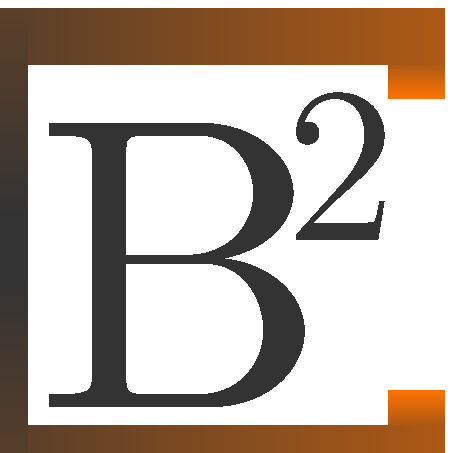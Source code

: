 prologues:=3;
verbatimtex
%&latex
\documentclass{minimal}
\begin{document}
etex
beginfig(0);   
% copy from here to use the online previewer
u:=25; % 25 = 25bp = 25 PostScript points = 25/72 in
wi:=10; % width in units u
he:=7; % height in units u
hoehe:=he*u; % height
breite:=wi*u;
%for i=0 upto he:
%draw (0, i*u)--(breite, i*u) withcolor .7white;
%endfor
%for j=0 upto wi:
%draw (j*u, 0)--(j*u, hoehe) withcolor .7white;
%endfor;
path p,q;
p:=(6u,0.5u)--(6u,0)--(0,0)--(0,6u)--(6u,6u)--(6u,5.5u);
pickup pensquare scaled 20;
draw p;
h=length(p);
numeric c,d,detail;
color a,b,co;
a:=(1,0.45,0);
b:=.2white;
co:=.2white;
detail:=500;
for i=1 upto (detail/2):
q := subpath (h*(i-1)/detail,h*i/detail) of p;
draw q withcolor (2*i/detail)[a,b];
endfor;
for i=detail downto (1+detail/2):
q := subpath (h*(i-1)/detail,h*i/detail) of p;
draw q withcolor (2*(detail-i)/detail)[a,b];
endfor;
label ("B",(1/15)*(2.6u,2.7u)) scaled 15 withcolor co ;
label ("2" infont defaultfont scaled 8,(4.9u,4.1u))
withcolor co;
% end copy here for online previewer
endfig;
end;

